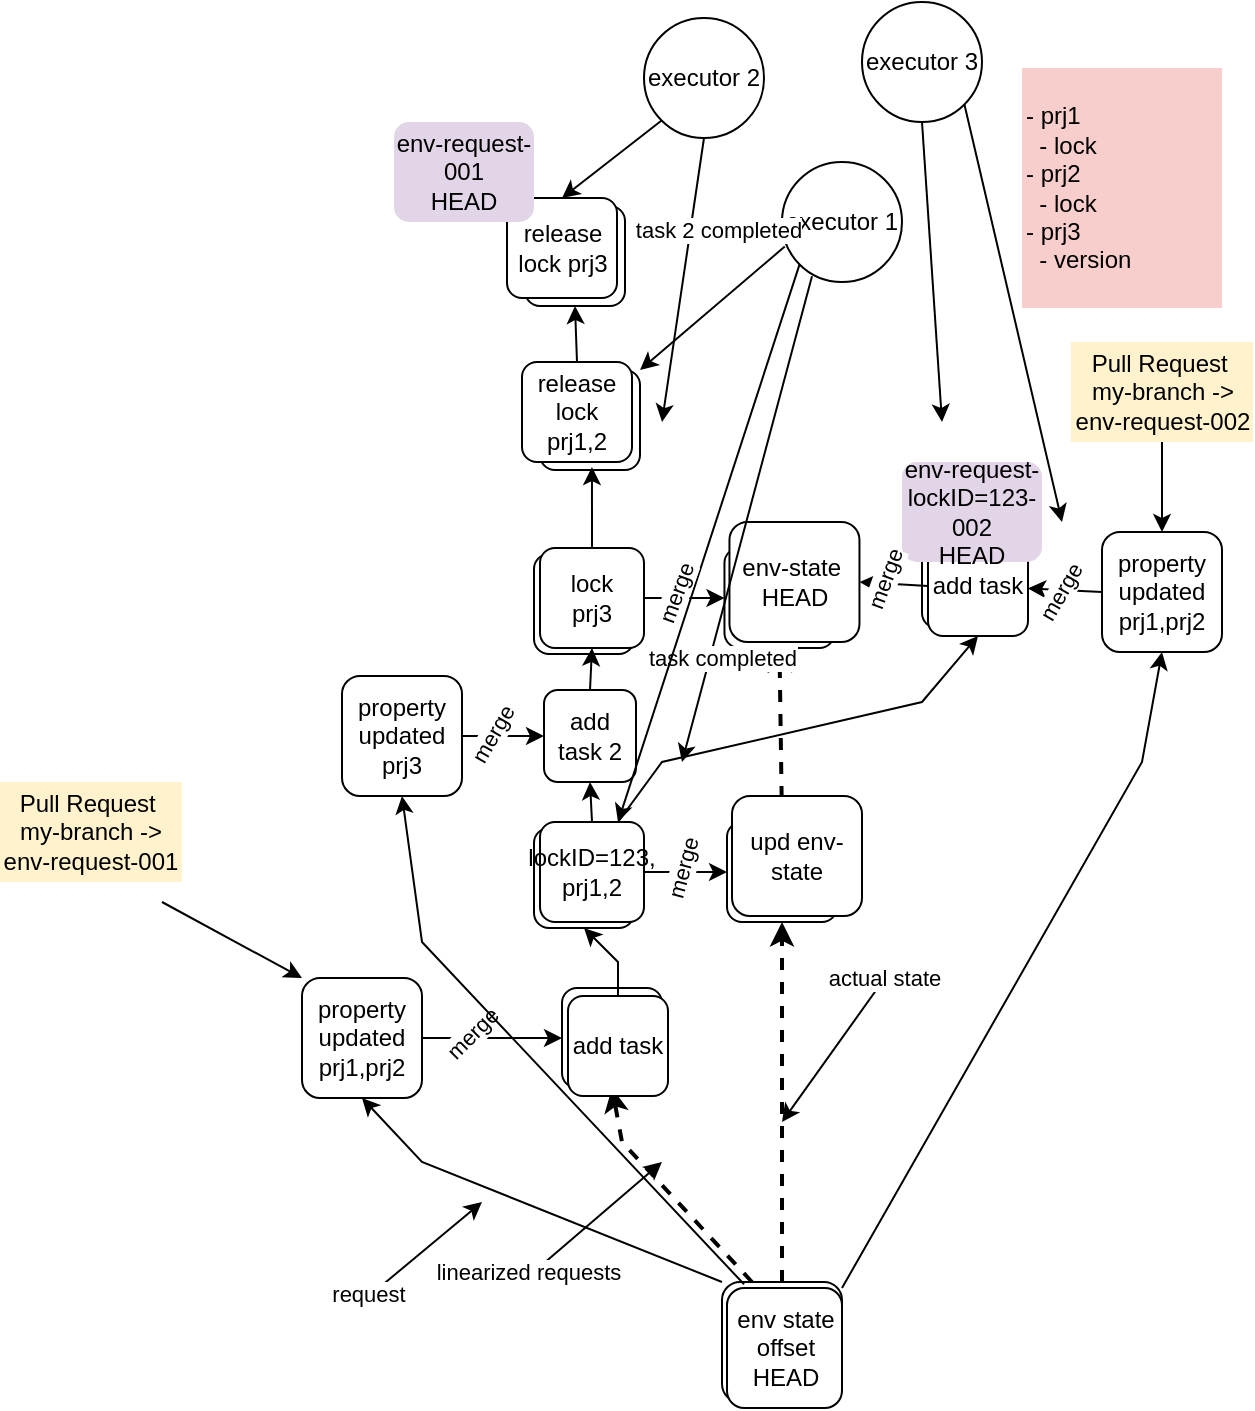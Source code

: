 <mxfile version="26.2.3">
  <diagram name="Page-1" id="kJdv7-yGnO9rXfNPzpO_">
    <mxGraphModel dx="1720" dy="1495" grid="1" gridSize="10" guides="1" tooltips="1" connect="1" arrows="1" fold="1" page="1" pageScale="1" pageWidth="850" pageHeight="1100" math="0" shadow="0">
      <root>
        <mxCell id="0" />
        <mxCell id="1" parent="0" />
        <mxCell id="tc9lPHJW7ty5cSRw3GDh-1" value="" style="rounded=1;whiteSpace=wrap;html=1;" parent="1" vertex="1">
          <mxGeometry x="330" y="250" width="60" height="60" as="geometry" />
        </mxCell>
        <mxCell id="tc9lPHJW7ty5cSRw3GDh-2" value="" style="rounded=1;whiteSpace=wrap;html=1;" parent="1" vertex="1">
          <mxGeometry x="250" y="103" width="50" height="50" as="geometry" />
        </mxCell>
        <mxCell id="tc9lPHJW7ty5cSRw3GDh-3" value="property updated&lt;div&gt;prj1,prj2&lt;/div&gt;" style="rounded=1;whiteSpace=wrap;html=1;" parent="1" vertex="1">
          <mxGeometry x="120" y="98" width="60" height="60" as="geometry" />
        </mxCell>
        <mxCell id="tc9lPHJW7ty5cSRw3GDh-4" value="env state offset HEAD" style="rounded=1;whiteSpace=wrap;html=1;" parent="1" vertex="1">
          <mxGeometry x="332.5" y="253" width="57.5" height="60" as="geometry" />
        </mxCell>
        <mxCell id="tc9lPHJW7ty5cSRw3GDh-5" value="" style="endArrow=classic;html=1;rounded=0;entryX=0.5;entryY=1;entryDx=0;entryDy=0;exitX=0.25;exitY=0;exitDx=0;exitDy=0;strokeWidth=2;dashed=1;" parent="1" source="tc9lPHJW7ty5cSRw3GDh-1" target="tc9lPHJW7ty5cSRw3GDh-2" edge="1">
          <mxGeometry width="50" height="50" relative="1" as="geometry">
            <mxPoint x="270" y="300" as="sourcePoint" />
            <mxPoint x="320" y="250" as="targetPoint" />
            <Array as="points">
              <mxPoint x="280" y="180" />
            </Array>
          </mxGeometry>
        </mxCell>
        <mxCell id="tc9lPHJW7ty5cSRw3GDh-6" value="" style="endArrow=classic;html=1;rounded=0;exitX=0;exitY=0;exitDx=0;exitDy=0;entryX=0.5;entryY=1;entryDx=0;entryDy=0;" parent="1" source="tc9lPHJW7ty5cSRw3GDh-1" target="tc9lPHJW7ty5cSRw3GDh-3" edge="1">
          <mxGeometry width="50" height="50" relative="1" as="geometry">
            <mxPoint x="220" y="200" as="sourcePoint" />
            <mxPoint x="160" y="170" as="targetPoint" />
            <Array as="points">
              <mxPoint x="180" y="190" />
            </Array>
          </mxGeometry>
        </mxCell>
        <mxCell id="tc9lPHJW7ty5cSRw3GDh-7" value="add task" style="rounded=1;whiteSpace=wrap;html=1;" parent="1" vertex="1">
          <mxGeometry x="253" y="107" width="50" height="50" as="geometry" />
        </mxCell>
        <mxCell id="tc9lPHJW7ty5cSRw3GDh-8" value="" style="endArrow=classic;html=1;rounded=0;exitX=0.5;exitY=0;exitDx=0;exitDy=0;strokeWidth=2;dashed=1;entryX=0.5;entryY=1;entryDx=0;entryDy=0;" parent="1" source="tc9lPHJW7ty5cSRw3GDh-13" edge="1" target="vAXXl4r_G6Kw9fOAu5oX-20">
          <mxGeometry width="50" height="50" relative="1" as="geometry">
            <mxPoint x="380" y="190" as="sourcePoint" />
            <mxPoint x="360" y="-300" as="targetPoint" />
          </mxGeometry>
        </mxCell>
        <mxCell id="tc9lPHJW7ty5cSRw3GDh-14" value="" style="endArrow=classic;html=1;rounded=0;exitX=0.5;exitY=0;exitDx=0;exitDy=0;strokeWidth=2;dashed=1;" parent="1" source="tc9lPHJW7ty5cSRw3GDh-1" target="tc9lPHJW7ty5cSRw3GDh-13" edge="1">
          <mxGeometry width="50" height="50" relative="1" as="geometry">
            <mxPoint x="360" y="250" as="sourcePoint" />
            <mxPoint x="360" y="-100" as="targetPoint" />
          </mxGeometry>
        </mxCell>
        <mxCell id="tc9lPHJW7ty5cSRw3GDh-13" value="" style="rounded=1;whiteSpace=wrap;html=1;" parent="1" vertex="1">
          <mxGeometry x="332.5" y="20" width="55" height="50" as="geometry" />
        </mxCell>
        <mxCell id="tc9lPHJW7ty5cSRw3GDh-15" value="upd env-state" style="rounded=1;whiteSpace=wrap;html=1;" parent="1" vertex="1">
          <mxGeometry x="335" y="7" width="65" height="60" as="geometry" />
        </mxCell>
        <mxCell id="tc9lPHJW7ty5cSRw3GDh-16" value="" style="endArrow=classic;html=1;rounded=0;exitX=1;exitY=0.5;exitDx=0;exitDy=0;entryX=0;entryY=0.5;entryDx=0;entryDy=0;" parent="1" source="tc9lPHJW7ty5cSRw3GDh-3" target="tc9lPHJW7ty5cSRw3GDh-2" edge="1">
          <mxGeometry width="50" height="50" relative="1" as="geometry">
            <mxPoint x="140" y="150" as="sourcePoint" />
            <mxPoint x="190" y="100" as="targetPoint" />
          </mxGeometry>
        </mxCell>
        <mxCell id="tc9lPHJW7ty5cSRw3GDh-37" value="merge" style="edgeLabel;html=1;align=center;verticalAlign=middle;resizable=0;points=[];rotation=-45;" parent="tc9lPHJW7ty5cSRw3GDh-16" vertex="1" connectable="0">
          <mxGeometry x="-0.297" y="2" relative="1" as="geometry">
            <mxPoint as="offset" />
          </mxGeometry>
        </mxCell>
        <mxCell id="tc9lPHJW7ty5cSRw3GDh-17" value="" style="endArrow=classic;html=1;rounded=0;exitX=0.5;exitY=1;exitDx=0;exitDy=0;entryX=0;entryY=0;entryDx=0;entryDy=0;" parent="1" edge="1" target="tc9lPHJW7ty5cSRw3GDh-3">
          <mxGeometry width="50" height="50" relative="1" as="geometry">
            <mxPoint x="50" y="60" as="sourcePoint" />
            <mxPoint x="150" y="120" as="targetPoint" />
            <Array as="points" />
          </mxGeometry>
        </mxCell>
        <mxCell id="tc9lPHJW7ty5cSRw3GDh-21" value="" style="endArrow=classic;html=1;rounded=0;" parent="1" edge="1">
          <mxGeometry width="50" height="50" relative="1" as="geometry">
            <mxPoint x="230" y="250" as="sourcePoint" />
            <mxPoint x="300" y="190" as="targetPoint" />
          </mxGeometry>
        </mxCell>
        <mxCell id="tc9lPHJW7ty5cSRw3GDh-23" value="linearized requests" style="edgeLabel;html=1;align=center;verticalAlign=middle;resizable=0;points=[];" parent="tc9lPHJW7ty5cSRw3GDh-21" vertex="1" connectable="0">
          <mxGeometry x="-0.877" y="2" relative="1" as="geometry">
            <mxPoint as="offset" />
          </mxGeometry>
        </mxCell>
        <mxCell id="tc9lPHJW7ty5cSRw3GDh-24" value="" style="endArrow=classic;html=1;rounded=0;" parent="1" edge="1">
          <mxGeometry width="50" height="50" relative="1" as="geometry">
            <mxPoint x="410" y="100" as="sourcePoint" />
            <mxPoint x="360" y="170" as="targetPoint" />
          </mxGeometry>
        </mxCell>
        <mxCell id="tc9lPHJW7ty5cSRw3GDh-25" value="actual state" style="edgeLabel;html=1;align=center;verticalAlign=middle;resizable=0;points=[];" parent="tc9lPHJW7ty5cSRw3GDh-24" vertex="1" connectable="0">
          <mxGeometry x="-0.877" y="2" relative="1" as="geometry">
            <mxPoint x="2" y="-8" as="offset" />
          </mxGeometry>
        </mxCell>
        <mxCell id="tc9lPHJW7ty5cSRw3GDh-26" value="" style="endArrow=classic;html=1;rounded=0;" parent="1" edge="1">
          <mxGeometry width="50" height="50" relative="1" as="geometry">
            <mxPoint x="150" y="260" as="sourcePoint" />
            <mxPoint x="210" y="210" as="targetPoint" />
          </mxGeometry>
        </mxCell>
        <mxCell id="tc9lPHJW7ty5cSRw3GDh-27" value="request" style="edgeLabel;html=1;align=center;verticalAlign=middle;resizable=0;points=[];" parent="tc9lPHJW7ty5cSRw3GDh-26" vertex="1" connectable="0">
          <mxGeometry x="-0.877" y="2" relative="1" as="geometry">
            <mxPoint as="offset" />
          </mxGeometry>
        </mxCell>
        <mxCell id="tc9lPHJW7ty5cSRw3GDh-31" value="" style="rounded=1;whiteSpace=wrap;html=1;" parent="1" vertex="1">
          <mxGeometry x="239" y="-206" width="50" height="50" as="geometry" />
        </mxCell>
        <mxCell id="tc9lPHJW7ty5cSRw3GDh-32" value="" style="endArrow=classic;html=1;rounded=0;exitX=0.5;exitY=0;exitDx=0;exitDy=0;entryX=0.636;entryY=1.05;entryDx=0;entryDy=0;entryPerimeter=0;" parent="1" source="vAXXl4r_G6Kw9fOAu5oX-13" target="tc9lPHJW7ty5cSRw3GDh-34" edge="1">
          <mxGeometry width="50" height="50" relative="1" as="geometry">
            <mxPoint x="316" y="-261" as="sourcePoint" />
            <mxPoint x="204" y="-267.5" as="targetPoint" />
          </mxGeometry>
        </mxCell>
        <mxCell id="tc9lPHJW7ty5cSRw3GDh-34" value="release lock prj1,2" style="rounded=1;whiteSpace=wrap;html=1;" parent="1" vertex="1">
          <mxGeometry x="230" y="-210" width="55" height="50" as="geometry" />
        </mxCell>
        <mxCell id="vAXXl4r_G6Kw9fOAu5oX-1" value="- prj1&lt;div&gt;&amp;nbsp; - lock&lt;/div&gt;&lt;div&gt;&lt;div&gt;- prj2&lt;/div&gt;&lt;div&gt;&amp;nbsp; - lock&lt;/div&gt;&lt;div&gt;&lt;span style=&quot;background-color: transparent; color: light-dark(rgb(0, 0, 0), rgb(255, 255, 255));&quot;&gt;- prj3&lt;/span&gt;&lt;/div&gt;&lt;/div&gt;&lt;div&gt;&amp;nbsp; - version&lt;/div&gt;" style="text;html=1;align=left;verticalAlign=middle;whiteSpace=wrap;rounded=0;fillColor=#f8cecc;strokeColor=none;" vertex="1" parent="1">
          <mxGeometry x="480" y="-357" width="100" height="120" as="geometry" />
        </mxCell>
        <mxCell id="vAXXl4r_G6Kw9fOAu5oX-7" value="" style="rounded=1;whiteSpace=wrap;html=1;" vertex="1" parent="1">
          <mxGeometry x="236" y="23" width="50" height="50" as="geometry" />
        </mxCell>
        <mxCell id="vAXXl4r_G6Kw9fOAu5oX-8" value="lockID=123,&lt;div&gt;prj1,2&lt;/div&gt;" style="rounded=1;whiteSpace=wrap;html=1;" vertex="1" parent="1">
          <mxGeometry x="239" y="20" width="52" height="50" as="geometry" />
        </mxCell>
        <mxCell id="vAXXl4r_G6Kw9fOAu5oX-10" value="" style="endArrow=classic;html=1;rounded=0;exitX=0.5;exitY=0;exitDx=0;exitDy=0;entryX=0.5;entryY=1;entryDx=0;entryDy=0;" edge="1" parent="1" source="tc9lPHJW7ty5cSRw3GDh-7" target="vAXXl4r_G6Kw9fOAu5oX-7">
          <mxGeometry width="50" height="50" relative="1" as="geometry">
            <mxPoint x="149" y="45" as="sourcePoint" />
            <mxPoint x="300" y="90" as="targetPoint" />
            <Array as="points">
              <mxPoint x="278" y="90" />
            </Array>
          </mxGeometry>
        </mxCell>
        <mxCell id="vAXXl4r_G6Kw9fOAu5oX-12" value="" style="rounded=1;whiteSpace=wrap;html=1;" vertex="1" parent="1">
          <mxGeometry x="236" y="-114" width="50" height="50" as="geometry" />
        </mxCell>
        <mxCell id="vAXXl4r_G6Kw9fOAu5oX-13" value="lock&lt;div&gt;prj3&lt;/div&gt;" style="rounded=1;whiteSpace=wrap;html=1;" vertex="1" parent="1">
          <mxGeometry x="239" y="-117" width="52" height="50" as="geometry" />
        </mxCell>
        <mxCell id="vAXXl4r_G6Kw9fOAu5oX-20" value="" style="rounded=1;whiteSpace=wrap;html=1;" vertex="1" parent="1">
          <mxGeometry x="331.23" y="-117" width="55" height="50" as="geometry" />
        </mxCell>
        <mxCell id="vAXXl4r_G6Kw9fOAu5oX-21" value="env-state&amp;nbsp; HEAD" style="rounded=1;whiteSpace=wrap;html=1;" vertex="1" parent="1">
          <mxGeometry x="333.73" y="-130" width="65" height="60" as="geometry" />
        </mxCell>
        <mxCell id="vAXXl4r_G6Kw9fOAu5oX-23" value="property updated&lt;div&gt;prj3&lt;/div&gt;" style="rounded=1;whiteSpace=wrap;html=1;" vertex="1" parent="1">
          <mxGeometry x="140" y="-53" width="60" height="60" as="geometry" />
        </mxCell>
        <mxCell id="vAXXl4r_G6Kw9fOAu5oX-24" value="" style="endArrow=classic;html=1;rounded=0;exitX=0.148;exitY=-0.031;exitDx=0;exitDy=0;exitPerimeter=0;entryX=0.5;entryY=1;entryDx=0;entryDy=0;" edge="1" parent="1" source="tc9lPHJW7ty5cSRw3GDh-4" target="vAXXl4r_G6Kw9fOAu5oX-23">
          <mxGeometry width="50" height="50" relative="1" as="geometry">
            <mxPoint x="240" y="300" as="sourcePoint" />
            <mxPoint x="290" y="250" as="targetPoint" />
            <Array as="points">
              <mxPoint x="180" y="80" />
            </Array>
          </mxGeometry>
        </mxCell>
        <mxCell id="vAXXl4r_G6Kw9fOAu5oX-26" value="" style="endArrow=classic;html=1;rounded=0;exitX=0.5;exitY=0;exitDx=0;exitDy=0;entryX=0.5;entryY=1;entryDx=0;entryDy=0;" edge="1" parent="1" source="vAXXl4r_G6Kw9fOAu5oX-8" target="vAXXl4r_G6Kw9fOAu5oX-25">
          <mxGeometry width="50" height="50" relative="1" as="geometry">
            <mxPoint x="286" y="25" as="sourcePoint" />
            <mxPoint x="258" y="-50" as="targetPoint" />
          </mxGeometry>
        </mxCell>
        <mxCell id="vAXXl4r_G6Kw9fOAu5oX-25" value="add task 2" style="rounded=1;whiteSpace=wrap;html=1;" vertex="1" parent="1">
          <mxGeometry x="241" y="-46" width="46" height="46" as="geometry" />
        </mxCell>
        <mxCell id="vAXXl4r_G6Kw9fOAu5oX-27" value="" style="endArrow=classic;html=1;rounded=0;exitX=1;exitY=0.5;exitDx=0;exitDy=0;entryX=0;entryY=0.5;entryDx=0;entryDy=0;" edge="1" parent="1" source="vAXXl4r_G6Kw9fOAu5oX-23" target="vAXXl4r_G6Kw9fOAu5oX-25">
          <mxGeometry width="50" height="50" relative="1" as="geometry">
            <mxPoint x="170" y="30" as="sourcePoint" />
            <mxPoint x="220" y="-20" as="targetPoint" />
          </mxGeometry>
        </mxCell>
        <mxCell id="vAXXl4r_G6Kw9fOAu5oX-28" value="merge" style="edgeLabel;html=1;align=center;verticalAlign=middle;resizable=0;points=[];rotation=-60;" vertex="1" connectable="0" parent="vAXXl4r_G6Kw9fOAu5oX-27">
          <mxGeometry x="-0.267" y="1" relative="1" as="geometry">
            <mxPoint as="offset" />
          </mxGeometry>
        </mxCell>
        <mxCell id="vAXXl4r_G6Kw9fOAu5oX-29" value="" style="endArrow=classic;html=1;rounded=0;exitX=0.5;exitY=0;exitDx=0;exitDy=0;entryX=0.5;entryY=1;entryDx=0;entryDy=0;" edge="1" parent="1" source="vAXXl4r_G6Kw9fOAu5oX-25" target="vAXXl4r_G6Kw9fOAu5oX-13">
          <mxGeometry width="50" height="50" relative="1" as="geometry">
            <mxPoint x="225" y="-122" as="sourcePoint" />
            <mxPoint x="332" y="-124" as="targetPoint" />
          </mxGeometry>
        </mxCell>
        <mxCell id="vAXXl4r_G6Kw9fOAu5oX-35" value="" style="rounded=1;whiteSpace=wrap;html=1;" vertex="1" parent="1">
          <mxGeometry x="231.5" y="-288" width="50" height="50" as="geometry" />
        </mxCell>
        <mxCell id="vAXXl4r_G6Kw9fOAu5oX-36" value="release lock prj3" style="rounded=1;whiteSpace=wrap;html=1;" vertex="1" parent="1">
          <mxGeometry x="222.5" y="-292" width="55" height="50" as="geometry" />
        </mxCell>
        <mxCell id="vAXXl4r_G6Kw9fOAu5oX-37" value="" style="endArrow=classic;html=1;rounded=0;exitX=0.5;exitY=0;exitDx=0;exitDy=0;entryX=0.5;entryY=1;entryDx=0;entryDy=0;" edge="1" parent="1" source="tc9lPHJW7ty5cSRw3GDh-34" target="vAXXl4r_G6Kw9fOAu5oX-35">
          <mxGeometry width="50" height="50" relative="1" as="geometry">
            <mxPoint x="233" y="-260" as="sourcePoint" />
            <mxPoint x="259" y="-230" as="targetPoint" />
          </mxGeometry>
        </mxCell>
        <mxCell id="vAXXl4r_G6Kw9fOAu5oX-38" value="" style="endArrow=classic;html=1;rounded=0;exitX=1;exitY=0.5;exitDx=0;exitDy=0;entryX=0;entryY=0.5;entryDx=0;entryDy=0;" edge="1" parent="1" source="vAXXl4r_G6Kw9fOAu5oX-8" target="tc9lPHJW7ty5cSRw3GDh-13">
          <mxGeometry width="50" height="50" relative="1" as="geometry">
            <mxPoint x="260" y="-20" as="sourcePoint" />
            <mxPoint x="320" y="-70" as="targetPoint" />
          </mxGeometry>
        </mxCell>
        <mxCell id="vAXXl4r_G6Kw9fOAu5oX-39" value="merge" style="edgeLabel;html=1;align=center;verticalAlign=middle;resizable=0;points=[];rotation=-75;" vertex="1" connectable="0" parent="vAXXl4r_G6Kw9fOAu5oX-38">
          <mxGeometry x="-0.092" y="3" relative="1" as="geometry">
            <mxPoint y="1" as="offset" />
          </mxGeometry>
        </mxCell>
        <mxCell id="vAXXl4r_G6Kw9fOAu5oX-40" value="executor 1" style="ellipse;whiteSpace=wrap;html=1;aspect=fixed;" vertex="1" parent="1">
          <mxGeometry x="360" y="-310" width="60" height="60" as="geometry" />
        </mxCell>
        <mxCell id="vAXXl4r_G6Kw9fOAu5oX-41" value="" style="endArrow=classic;html=1;rounded=0;exitX=0.25;exitY=0.953;exitDx=0;exitDy=0;exitPerimeter=0;" edge="1" parent="1" source="vAXXl4r_G6Kw9fOAu5oX-40">
          <mxGeometry width="50" height="50" relative="1" as="geometry">
            <mxPoint x="290" as="sourcePoint" />
            <mxPoint x="310" y="-10" as="targetPoint" />
          </mxGeometry>
        </mxCell>
        <mxCell id="vAXXl4r_G6Kw9fOAu5oX-53" value="task&amp;nbsp;&lt;span style=&quot;background-color: light-dark(#ffffff, var(--ge-dark-color, #121212)); color: light-dark(rgb(0, 0, 0), rgb(255, 255, 255));&quot;&gt;completed&lt;/span&gt;" style="edgeLabel;html=1;align=center;verticalAlign=middle;resizable=0;points=[];" vertex="1" connectable="0" parent="vAXXl4r_G6Kw9fOAu5oX-41">
          <mxGeometry x="0.316" y="2" relative="1" as="geometry">
            <mxPoint x="-4" y="30" as="offset" />
          </mxGeometry>
        </mxCell>
        <mxCell id="vAXXl4r_G6Kw9fOAu5oX-42" value="" style="endArrow=classic;html=1;rounded=0;exitX=0.023;exitY=0.705;exitDx=0;exitDy=0;exitPerimeter=0;entryX=1;entryY=0;entryDx=0;entryDy=0;" edge="1" parent="1" source="vAXXl4r_G6Kw9fOAu5oX-40" target="tc9lPHJW7ty5cSRw3GDh-31">
          <mxGeometry width="50" height="50" relative="1" as="geometry">
            <mxPoint x="210" y="-280" as="sourcePoint" />
            <mxPoint x="260" y="-330" as="targetPoint" />
          </mxGeometry>
        </mxCell>
        <mxCell id="vAXXl4r_G6Kw9fOAu5oX-43" value="" style="endArrow=classic;html=1;rounded=0;exitX=0;exitY=1;exitDx=0;exitDy=0;entryX=0.75;entryY=0;entryDx=0;entryDy=0;" edge="1" parent="1" source="vAXXl4r_G6Kw9fOAu5oX-40" target="vAXXl4r_G6Kw9fOAu5oX-8">
          <mxGeometry width="50" height="50" relative="1" as="geometry">
            <mxPoint x="240" y="-170" as="sourcePoint" />
            <mxPoint x="290" y="-220" as="targetPoint" />
          </mxGeometry>
        </mxCell>
        <mxCell id="vAXXl4r_G6Kw9fOAu5oX-44" value="executor 2" style="ellipse;whiteSpace=wrap;html=1;aspect=fixed;" vertex="1" parent="1">
          <mxGeometry x="291" y="-382" width="60" height="60" as="geometry" />
        </mxCell>
        <mxCell id="vAXXl4r_G6Kw9fOAu5oX-45" value="" style="endArrow=classic;html=1;rounded=0;exitX=0;exitY=1;exitDx=0;exitDy=0;entryX=0.5;entryY=0;entryDx=0;entryDy=0;" edge="1" parent="1" source="vAXXl4r_G6Kw9fOAu5oX-44" target="vAXXl4r_G6Kw9fOAu5oX-36">
          <mxGeometry width="50" height="50" relative="1" as="geometry">
            <mxPoint x="298.427" y="-338.787" as="sourcePoint" />
            <mxPoint x="157.14" y="-410" as="targetPoint" />
          </mxGeometry>
        </mxCell>
        <mxCell id="vAXXl4r_G6Kw9fOAu5oX-47" value="" style="endArrow=classic;html=1;rounded=0;exitX=0.5;exitY=1;exitDx=0;exitDy=0;" edge="1" parent="1" source="vAXXl4r_G6Kw9fOAu5oX-44">
          <mxGeometry width="50" height="50" relative="1" as="geometry">
            <mxPoint x="400" y="-370" as="sourcePoint" />
            <mxPoint x="300" y="-180" as="targetPoint" />
          </mxGeometry>
        </mxCell>
        <mxCell id="vAXXl4r_G6Kw9fOAu5oX-54" value="task 2 completed" style="edgeLabel;html=1;align=center;verticalAlign=middle;resizable=0;points=[];" vertex="1" connectable="0" parent="vAXXl4r_G6Kw9fOAu5oX-47">
          <mxGeometry x="-0.354" y="-3" relative="1" as="geometry">
            <mxPoint x="17" as="offset" />
          </mxGeometry>
        </mxCell>
        <mxCell id="vAXXl4r_G6Kw9fOAu5oX-48" value="" style="endArrow=classic;html=1;rounded=0;exitX=1;exitY=0.5;exitDx=0;exitDy=0;entryX=0;entryY=0.5;entryDx=0;entryDy=0;" edge="1" parent="1" source="vAXXl4r_G6Kw9fOAu5oX-13" target="vAXXl4r_G6Kw9fOAu5oX-20">
          <mxGeometry width="50" height="50" relative="1" as="geometry">
            <mxPoint x="83" y="-96.5" as="sourcePoint" />
            <mxPoint x="323" y="-126.5" as="targetPoint" />
          </mxGeometry>
        </mxCell>
        <mxCell id="vAXXl4r_G6Kw9fOAu5oX-51" value="merge" style="edgeLabel;html=1;align=center;verticalAlign=middle;resizable=0;points=[];rotation=-70;" vertex="1" connectable="0" parent="vAXXl4r_G6Kw9fOAu5oX-48">
          <mxGeometry x="-0.229" y="2" relative="1" as="geometry">
            <mxPoint as="offset" />
          </mxGeometry>
        </mxCell>
        <mxCell id="vAXXl4r_G6Kw9fOAu5oX-22" value="env-request-001&lt;div&gt;HEAD&lt;/div&gt;" style="rounded=1;whiteSpace=wrap;html=1;fillColor=#e1d5e7;strokeColor=none;" vertex="1" parent="1">
          <mxGeometry x="166" y="-330" width="70" height="50" as="geometry" />
        </mxCell>
        <mxCell id="vAXXl4r_G6Kw9fOAu5oX-56" value="" style="rounded=1;whiteSpace=wrap;html=1;" vertex="1" parent="1">
          <mxGeometry x="430" y="-127" width="50" height="50" as="geometry" />
        </mxCell>
        <mxCell id="vAXXl4r_G6Kw9fOAu5oX-57" value="add task" style="rounded=1;whiteSpace=wrap;html=1;" vertex="1" parent="1">
          <mxGeometry x="433" y="-123" width="50" height="50" as="geometry" />
        </mxCell>
        <mxCell id="vAXXl4r_G6Kw9fOAu5oX-58" value="" style="endArrow=classic;html=1;rounded=0;entryX=0.5;entryY=1;entryDx=0;entryDy=0;exitX=0.75;exitY=0;exitDx=0;exitDy=0;" edge="1" parent="1" source="vAXXl4r_G6Kw9fOAu5oX-8" target="vAXXl4r_G6Kw9fOAu5oX-57">
          <mxGeometry width="50" height="50" relative="1" as="geometry">
            <mxPoint x="450" y="-30" as="sourcePoint" />
            <mxPoint x="470" y="210" as="targetPoint" />
            <Array as="points">
              <mxPoint x="300" y="-10" />
              <mxPoint x="430" y="-40" />
            </Array>
          </mxGeometry>
        </mxCell>
        <mxCell id="vAXXl4r_G6Kw9fOAu5oX-59" value="env-request-lockID=123-002&lt;div&gt;HEAD&lt;/div&gt;" style="rounded=1;whiteSpace=wrap;html=1;fillColor=#e1d5e7;strokeColor=none;" vertex="1" parent="1">
          <mxGeometry x="420" y="-160" width="70" height="50" as="geometry" />
        </mxCell>
        <mxCell id="vAXXl4r_G6Kw9fOAu5oX-61" value="property updated&lt;div&gt;prj1,prj2&lt;/div&gt;" style="rounded=1;whiteSpace=wrap;html=1;" vertex="1" parent="1">
          <mxGeometry x="520" y="-125" width="60" height="60" as="geometry" />
        </mxCell>
        <mxCell id="vAXXl4r_G6Kw9fOAu5oX-62" value="" style="endArrow=classic;html=1;rounded=0;exitX=0;exitY=0.5;exitDx=0;exitDy=0;" edge="1" parent="1" source="vAXXl4r_G6Kw9fOAu5oX-61" target="vAXXl4r_G6Kw9fOAu5oX-57">
          <mxGeometry width="50" height="50" relative="1" as="geometry">
            <mxPoint x="528" y="56.5" as="sourcePoint" />
            <mxPoint x="578" y="6.5" as="targetPoint" />
          </mxGeometry>
        </mxCell>
        <mxCell id="vAXXl4r_G6Kw9fOAu5oX-63" value="merge" style="edgeLabel;html=1;align=center;verticalAlign=middle;resizable=0;points=[];rotation=-60;" vertex="1" connectable="0" parent="vAXXl4r_G6Kw9fOAu5oX-62">
          <mxGeometry x="0.13" y="1" relative="1" as="geometry">
            <mxPoint as="offset" />
          </mxGeometry>
        </mxCell>
        <mxCell id="vAXXl4r_G6Kw9fOAu5oX-64" value="" style="endArrow=classic;html=1;rounded=0;exitX=1;exitY=0;exitDx=0;exitDy=0;entryX=0.5;entryY=1;entryDx=0;entryDy=0;" edge="1" parent="1" source="tc9lPHJW7ty5cSRw3GDh-4" target="vAXXl4r_G6Kw9fOAu5oX-61">
          <mxGeometry width="50" height="50" relative="1" as="geometry">
            <mxPoint x="580" y="210" as="sourcePoint" />
            <mxPoint x="630" y="160" as="targetPoint" />
            <Array as="points">
              <mxPoint x="540" y="-10" />
            </Array>
          </mxGeometry>
        </mxCell>
        <mxCell id="vAXXl4r_G6Kw9fOAu5oX-65" value="&lt;div&gt;Pull Request&amp;nbsp;&lt;/div&gt;&lt;div&gt;&lt;span style=&quot;background-color: transparent; color: light-dark(rgb(0, 0, 0), rgb(255, 255, 255));&quot;&gt;my-branch -&amp;gt; env-request-001&lt;/span&gt;&lt;/div&gt;" style="text;html=1;align=center;verticalAlign=middle;whiteSpace=wrap;rounded=0;fillColor=#fff2cc;strokeColor=none;" vertex="1" parent="1">
          <mxGeometry x="-31" width="91" height="50" as="geometry" />
        </mxCell>
        <mxCell id="vAXXl4r_G6Kw9fOAu5oX-66" value="&lt;div&gt;Pull Request&amp;nbsp;&lt;/div&gt;&lt;div&gt;&lt;span style=&quot;background-color: transparent; color: light-dark(rgb(0, 0, 0), rgb(255, 255, 255));&quot;&gt;my-branch -&amp;gt; env-request-002&lt;/span&gt;&lt;/div&gt;" style="text;html=1;align=center;verticalAlign=middle;whiteSpace=wrap;rounded=0;fillColor=#fff2cc;strokeColor=none;" vertex="1" parent="1">
          <mxGeometry x="504.5" y="-220" width="91" height="50" as="geometry" />
        </mxCell>
        <mxCell id="vAXXl4r_G6Kw9fOAu5oX-67" value="" style="endArrow=classic;html=1;rounded=0;exitX=0.5;exitY=1;exitDx=0;exitDy=0;entryX=0.5;entryY=0;entryDx=0;entryDy=0;" edge="1" parent="1" source="vAXXl4r_G6Kw9fOAu5oX-66" target="vAXXl4r_G6Kw9fOAu5oX-61">
          <mxGeometry width="50" height="50" relative="1" as="geometry">
            <mxPoint x="730" y="-50" as="sourcePoint" />
            <mxPoint x="630" y="-150" as="targetPoint" />
          </mxGeometry>
        </mxCell>
        <mxCell id="vAXXl4r_G6Kw9fOAu5oX-69" value="" style="endArrow=classic;html=1;rounded=0;exitX=0;exitY=0.5;exitDx=0;exitDy=0;entryX=1;entryY=0.5;entryDx=0;entryDy=0;" edge="1" parent="1" source="vAXXl4r_G6Kw9fOAu5oX-57" target="vAXXl4r_G6Kw9fOAu5oX-21">
          <mxGeometry width="50" height="50" relative="1" as="geometry">
            <mxPoint x="413" y="-46.5" as="sourcePoint" />
            <mxPoint x="463" y="-96.5" as="targetPoint" />
          </mxGeometry>
        </mxCell>
        <mxCell id="vAXXl4r_G6Kw9fOAu5oX-70" value="merge" style="edgeLabel;html=1;align=center;verticalAlign=middle;resizable=0;points=[];rotation=-70;" vertex="1" connectable="0" parent="vAXXl4r_G6Kw9fOAu5oX-69">
          <mxGeometry x="0.308" y="-2" relative="1" as="geometry">
            <mxPoint as="offset" />
          </mxGeometry>
        </mxCell>
        <mxCell id="vAXXl4r_G6Kw9fOAu5oX-71" value="executor 3" style="ellipse;whiteSpace=wrap;html=1;aspect=fixed;" vertex="1" parent="1">
          <mxGeometry x="400" y="-390" width="60" height="60" as="geometry" />
        </mxCell>
        <mxCell id="vAXXl4r_G6Kw9fOAu5oX-72" value="" style="endArrow=classic;html=1;rounded=0;exitX=0.5;exitY=1;exitDx=0;exitDy=0;" edge="1" parent="1" source="vAXXl4r_G6Kw9fOAu5oX-71">
          <mxGeometry width="50" height="50" relative="1" as="geometry">
            <mxPoint x="440" y="-200" as="sourcePoint" />
            <mxPoint x="440" y="-180" as="targetPoint" />
          </mxGeometry>
        </mxCell>
        <mxCell id="vAXXl4r_G6Kw9fOAu5oX-73" value="" style="endArrow=classic;html=1;rounded=0;exitX=1;exitY=1;exitDx=0;exitDy=0;" edge="1" parent="1" source="vAXXl4r_G6Kw9fOAu5oX-71">
          <mxGeometry width="50" height="50" relative="1" as="geometry">
            <mxPoint x="470" y="-230" as="sourcePoint" />
            <mxPoint x="500" y="-130" as="targetPoint" />
          </mxGeometry>
        </mxCell>
      </root>
    </mxGraphModel>
  </diagram>
</mxfile>
